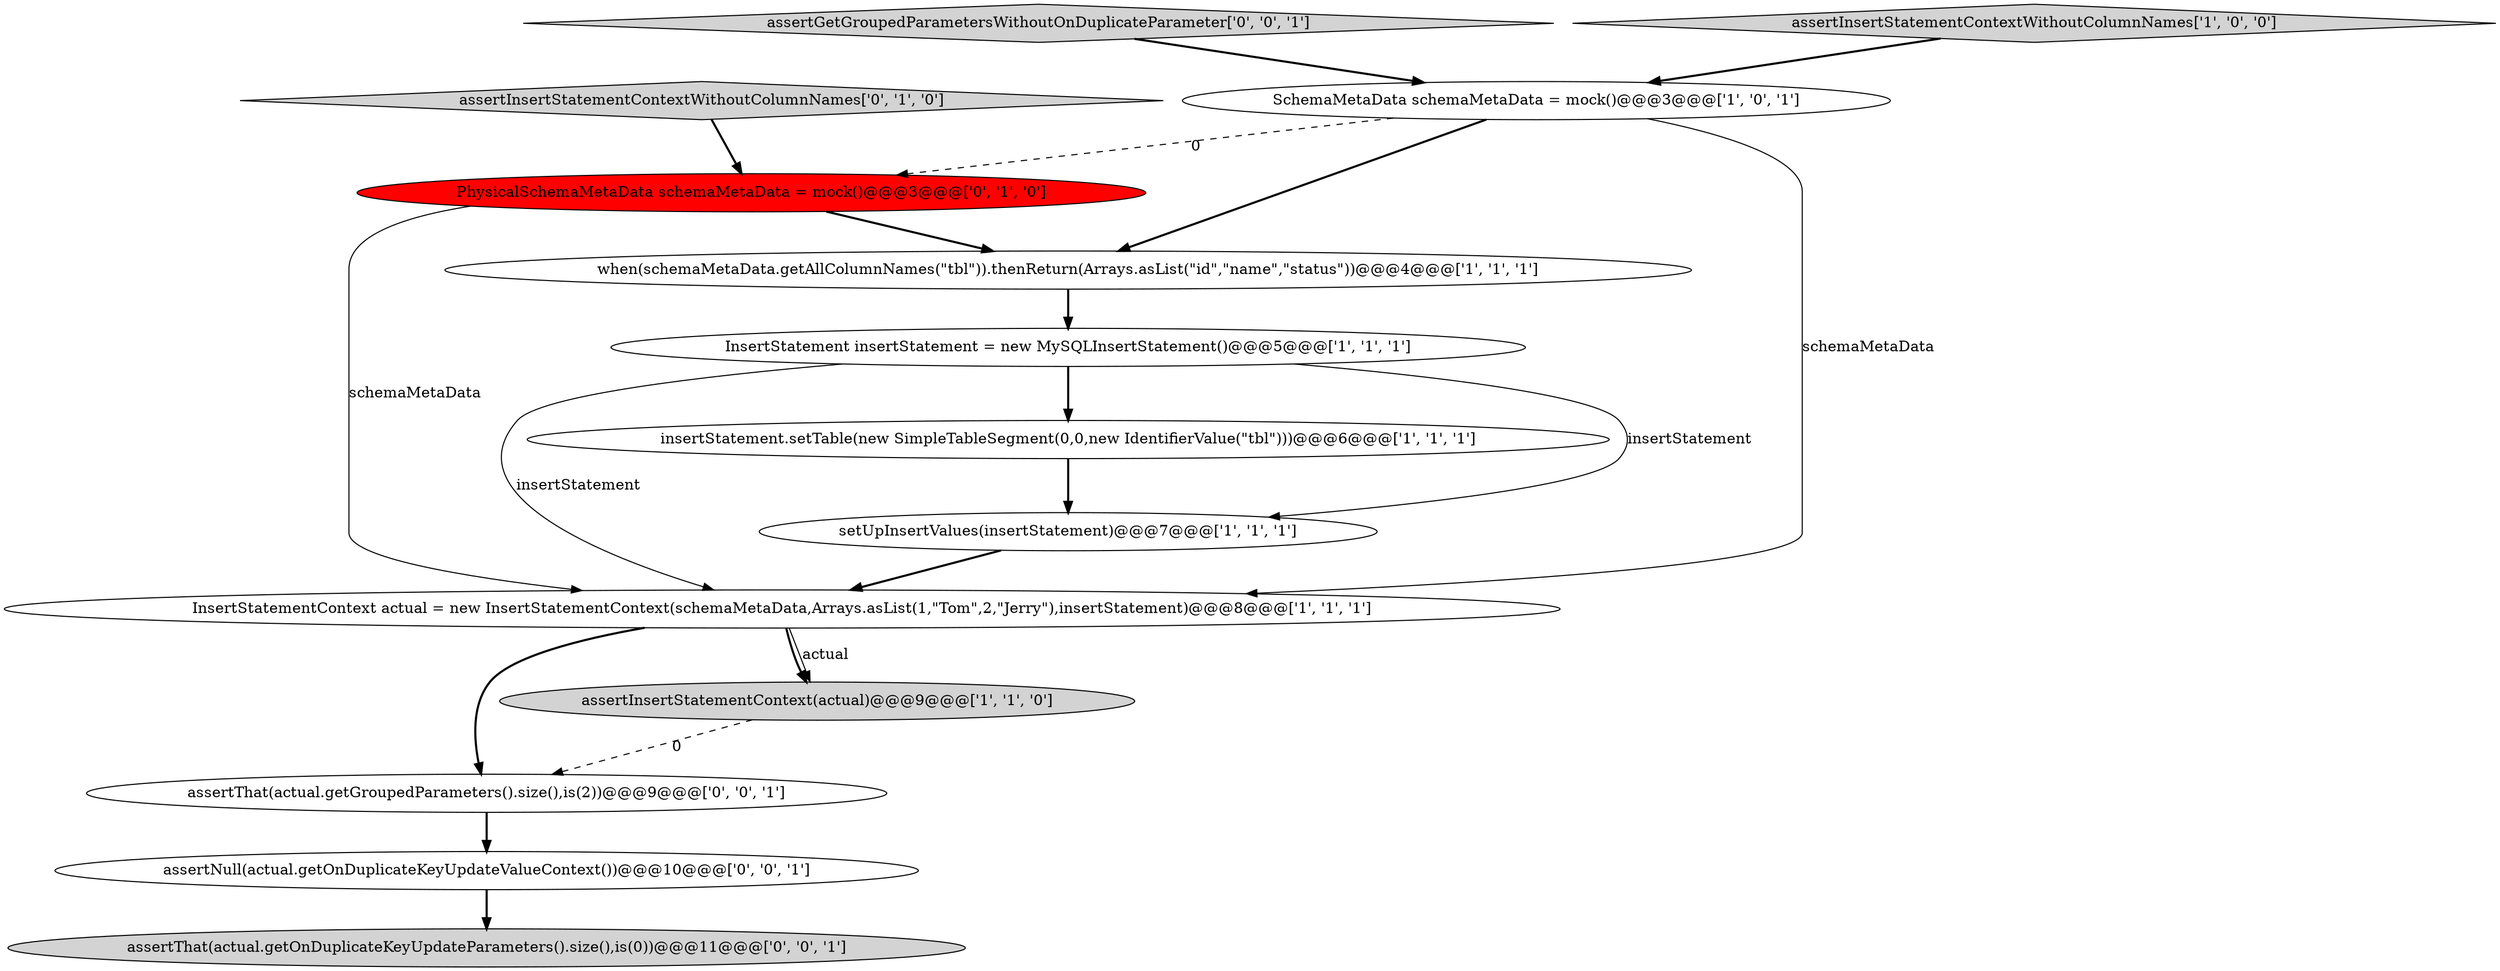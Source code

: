 digraph {
12 [style = filled, label = "assertNull(actual.getOnDuplicateKeyUpdateValueContext())@@@10@@@['0', '0', '1']", fillcolor = white, shape = ellipse image = "AAA0AAABBB3BBB"];
7 [style = filled, label = "InsertStatementContext actual = new InsertStatementContext(schemaMetaData,Arrays.asList(1,\"Tom\",2,\"Jerry\"),insertStatement)@@@8@@@['1', '1', '1']", fillcolor = white, shape = ellipse image = "AAA0AAABBB1BBB"];
2 [style = filled, label = "setUpInsertValues(insertStatement)@@@7@@@['1', '1', '1']", fillcolor = white, shape = ellipse image = "AAA0AAABBB1BBB"];
5 [style = filled, label = "InsertStatement insertStatement = new MySQLInsertStatement()@@@5@@@['1', '1', '1']", fillcolor = white, shape = ellipse image = "AAA0AAABBB1BBB"];
9 [style = filled, label = "assertInsertStatementContextWithoutColumnNames['0', '1', '0']", fillcolor = lightgray, shape = diamond image = "AAA0AAABBB2BBB"];
11 [style = filled, label = "assertThat(actual.getGroupedParameters().size(),is(2))@@@9@@@['0', '0', '1']", fillcolor = white, shape = ellipse image = "AAA0AAABBB3BBB"];
13 [style = filled, label = "assertGetGroupedParametersWithoutOnDuplicateParameter['0', '0', '1']", fillcolor = lightgray, shape = diamond image = "AAA0AAABBB3BBB"];
0 [style = filled, label = "SchemaMetaData schemaMetaData = mock()@@@3@@@['1', '0', '1']", fillcolor = white, shape = ellipse image = "AAA0AAABBB1BBB"];
10 [style = filled, label = "assertThat(actual.getOnDuplicateKeyUpdateParameters().size(),is(0))@@@11@@@['0', '0', '1']", fillcolor = lightgray, shape = ellipse image = "AAA0AAABBB3BBB"];
4 [style = filled, label = "when(schemaMetaData.getAllColumnNames(\"tbl\")).thenReturn(Arrays.asList(\"id\",\"name\",\"status\"))@@@4@@@['1', '1', '1']", fillcolor = white, shape = ellipse image = "AAA0AAABBB1BBB"];
8 [style = filled, label = "PhysicalSchemaMetaData schemaMetaData = mock()@@@3@@@['0', '1', '0']", fillcolor = red, shape = ellipse image = "AAA1AAABBB2BBB"];
3 [style = filled, label = "assertInsertStatementContextWithoutColumnNames['1', '0', '0']", fillcolor = lightgray, shape = diamond image = "AAA0AAABBB1BBB"];
1 [style = filled, label = "insertStatement.setTable(new SimpleTableSegment(0,0,new IdentifierValue(\"tbl\")))@@@6@@@['1', '1', '1']", fillcolor = white, shape = ellipse image = "AAA0AAABBB1BBB"];
6 [style = filled, label = "assertInsertStatementContext(actual)@@@9@@@['1', '1', '0']", fillcolor = lightgray, shape = ellipse image = "AAA0AAABBB1BBB"];
7->6 [style = solid, label="actual"];
0->8 [style = dashed, label="0"];
5->1 [style = bold, label=""];
5->7 [style = solid, label="insertStatement"];
1->2 [style = bold, label=""];
11->12 [style = bold, label=""];
7->11 [style = bold, label=""];
12->10 [style = bold, label=""];
2->7 [style = bold, label=""];
8->4 [style = bold, label=""];
0->7 [style = solid, label="schemaMetaData"];
9->8 [style = bold, label=""];
0->4 [style = bold, label=""];
5->2 [style = solid, label="insertStatement"];
4->5 [style = bold, label=""];
8->7 [style = solid, label="schemaMetaData"];
3->0 [style = bold, label=""];
7->6 [style = bold, label=""];
13->0 [style = bold, label=""];
6->11 [style = dashed, label="0"];
}

